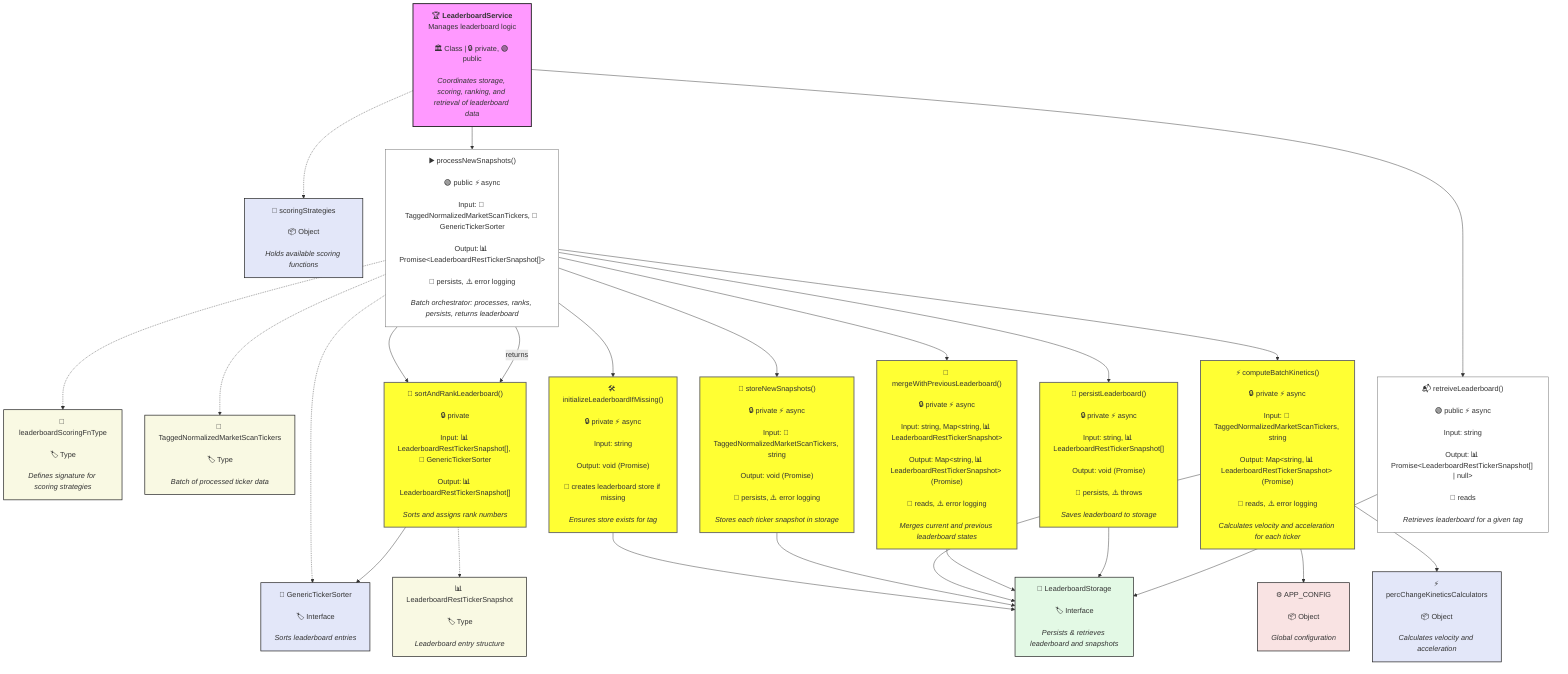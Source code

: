 %% LeaderboardService Dependency Flow Graph
%% **Generated by Mermaid**
graph TD
  %% Main service class
  LeaderboardService["🏆 <b>LeaderboardService</b><br/>Manages leaderboard logic
  <br/>🏛️ Class | 🔒 private, 🟢 public
  <br/><i>Coordinates storage, scoring, ranking, and retrieval of leaderboard data</i>
  "]:::service

  %% Dependencies (external modules/interfaces)
  LeaderboardStorage["💾 LeaderboardStorage
  <br/>🏷️ Interface
  <br/><i>Persists & retrieves leaderboard and snapshots</i>
  "]:::storage

  scoringFn["🧮 leaderboardScoringFnType
  <br/>🏷️ Type
  <br/><i>Defines signature for scoring strategies</i>
  "]:::type

  scoringStrategies["🧰 scoringStrategies
  <br/>📦 Object
  <br/><i>Holds available scoring functions</i>
  "]:::util

  sorter["🔢 GenericTickerSorter
  <br/>🏷️ Interface
  <br/><i>Sorts leaderboard entries</i>
  "]:::sorter

  kinetics["⚡ percChangeKineticsCalculators
  <br/>📦 Object
  <br/><i>Calculates velocity and acceleration</i>
  "]:::util

  config["⚙️ APP_CONFIG
  <br/>📦 Object
  <br/><i>Global configuration</i>
  "]:::config

  TaggedNormalizedMarketScanTickers["📄 TaggedNormalizedMarketScanTickers
  <br/>🏷️ Type
  <br/><i>Batch of processed ticker data</i>
  "]:::type

  LeaderboardRestTickerSnapshot["📊 LeaderboardRestTickerSnapshot
  <br/>🏷️ Type
  <br/><i>Leaderboard entry structure</i>
  "]:::type

  %% Entrypoint
  processNewSnapshots["▶️ processNewSnapshots()
  <br/>🟢 public ⚡ async
  <br/>Input: 📄 TaggedNormalizedMarketScanTickers, 🔢 GenericTickerSorter
  <br/>Output: 📊 Promise&lt;LeaderboardRestTickerSnapshot[]&gt;
  <br/>💾 persists, ⚠️ error logging
  <br/><i>Batch orchestrator: processes, ranks, persists, returns leaderboard</i>
  "]:::method

  %% Key internal/private methods (bright yellow)
  initializeLeaderboardIfMissing["🛠️ initializeLeaderboardIfMissing()
  <br/>🔒 private ⚡ async
  <br/>Input: string
  <br/>Output: void (Promise)
  <br/>💾 creates leaderboard store if missing
  <br/><i>Ensures store exists for tag</i>
  "]:::privatemethod

  storeNewSnapshots["💾 storeNewSnapshots()
  <br/>🔒 private ⚡ async
  <br/>Input: 📄 TaggedNormalizedMarketScanTickers, string
  <br/>Output: void (Promise)
  <br/>💾 persists, ⚠️ error logging
  <br/><i>Stores each ticker snapshot in storage</i>
  "]:::privatemethod

  computeBatchKinetics["⚡ computeBatchKinetics()
  <br/>🔒 private ⚡ async
  <br/>Input: 📄 TaggedNormalizedMarketScanTickers, string
  <br/>Output: Map&lt;string, 📊 LeaderboardRestTickerSnapshot&gt; (Promise)
  <br/>💾 reads, ⚠️ error logging
  <br/><i>Calculates velocity and acceleration for each ticker</i>
  "]:::privatemethod

  mergeWithPreviousLeaderboard["🔗 mergeWithPreviousLeaderboard()
  <br/>🔒 private ⚡ async
  <br/>Input: string, Map&lt;string, 📊 LeaderboardRestTickerSnapshot&gt;
  <br/>Output: Map&lt;string, 📊 LeaderboardRestTickerSnapshot&gt; (Promise)
  <br/>💾 reads, ⚠️ error logging
  <br/><i>Merges current and previous leaderboard states</i>
  "]:::privatemethod

  sortAndRankLeaderboard["🔢 sortAndRankLeaderboard()
  <br/>🔒 private
  <br/>Input: 📊 LeaderboardRestTickerSnapshot[], 🔢 GenericTickerSorter
  <br/>Output: 📊 LeaderboardRestTickerSnapshot[]
  <br/><i>Sorts and assigns rank numbers</i>
  "]:::privatemethod

  persistLeaderboard["💽 persistLeaderboard()
  <br/>🔒 private ⚡ async
  <br/>Input: string, 📊 LeaderboardRestTickerSnapshot[]
  <br/>Output: void (Promise)
  <br/>💾 persists, ⚠️ throws
  <br/><i>Saves leaderboard to storage</i>
  "]:::privatemethod

  retreiveLeaderboard["📬 retreiveLeaderboard()
  <br/>🟢 public ⚡ async
  <br/>Input: string
  <br/>Output: 📊 Promise&lt;LeaderboardRestTickerSnapshot[] | null&gt;
  <br/>💾 reads
  <br/><i>Retrieves leaderboard for a given tag</i>
  "]:::method

  %% Flow
  LeaderboardService --> processNewSnapshots
  processNewSnapshots --> initializeLeaderboardIfMissing
  processNewSnapshots --> storeNewSnapshots
  processNewSnapshots --> computeBatchKinetics
  processNewSnapshots --> mergeWithPreviousLeaderboard
  processNewSnapshots --> sortAndRankLeaderboard
  processNewSnapshots --> persistLeaderboard
  processNewSnapshots -->|returns| sortAndRankLeaderboard

  %% Scoring and sorting
  processNewSnapshots -.-> scoringFn
  processNewSnapshots -.-> sorter

  %% Storage interactions
  initializeLeaderboardIfMissing --> LeaderboardStorage
  storeNewSnapshots --> LeaderboardStorage
  computeBatchKinetics --> LeaderboardStorage
  mergeWithPreviousLeaderboard --> LeaderboardStorage
  persistLeaderboard --> LeaderboardStorage
  retreiveLeaderboard --> LeaderboardStorage

  %% Kinetics calculations
  computeBatchKinetics --> kinetics
  computeBatchKinetics --> config

  %% Sorting
  sortAndRankLeaderboard --> sorter

  %% Input/Output types
  processNewSnapshots -.-> TaggedNormalizedMarketScanTickers
  sortAndRankLeaderboard -.-> LeaderboardRestTickerSnapshot

  %% API
  LeaderboardService --> retreiveLeaderboard

  %% Scoring strategies
  LeaderboardService -.-> scoringStrategies

  %% Styles
  classDef service fill:#f9f,stroke:#222,stroke-width:2px;
  classDef storage fill:#e3f9e5,stroke:#222,stroke-width:1.5px;
  classDef type fill:#f9f9e3,stroke:#222,stroke-width:1.5px;
  classDef util fill:#e3e7f9,stroke:#222,stroke-width:1.5px;
  classDef sorter fill:#e3e7f9,stroke:#222,stroke-width:1.5px;
  classDef config fill:#f9e3e3,stroke:#222,stroke-width:1.5px;
  classDef method fill:#fff,stroke:#666,stroke-width:1px;
  classDef privatemethod fill:#ffff33,stroke:#666,stroke-width:2px;